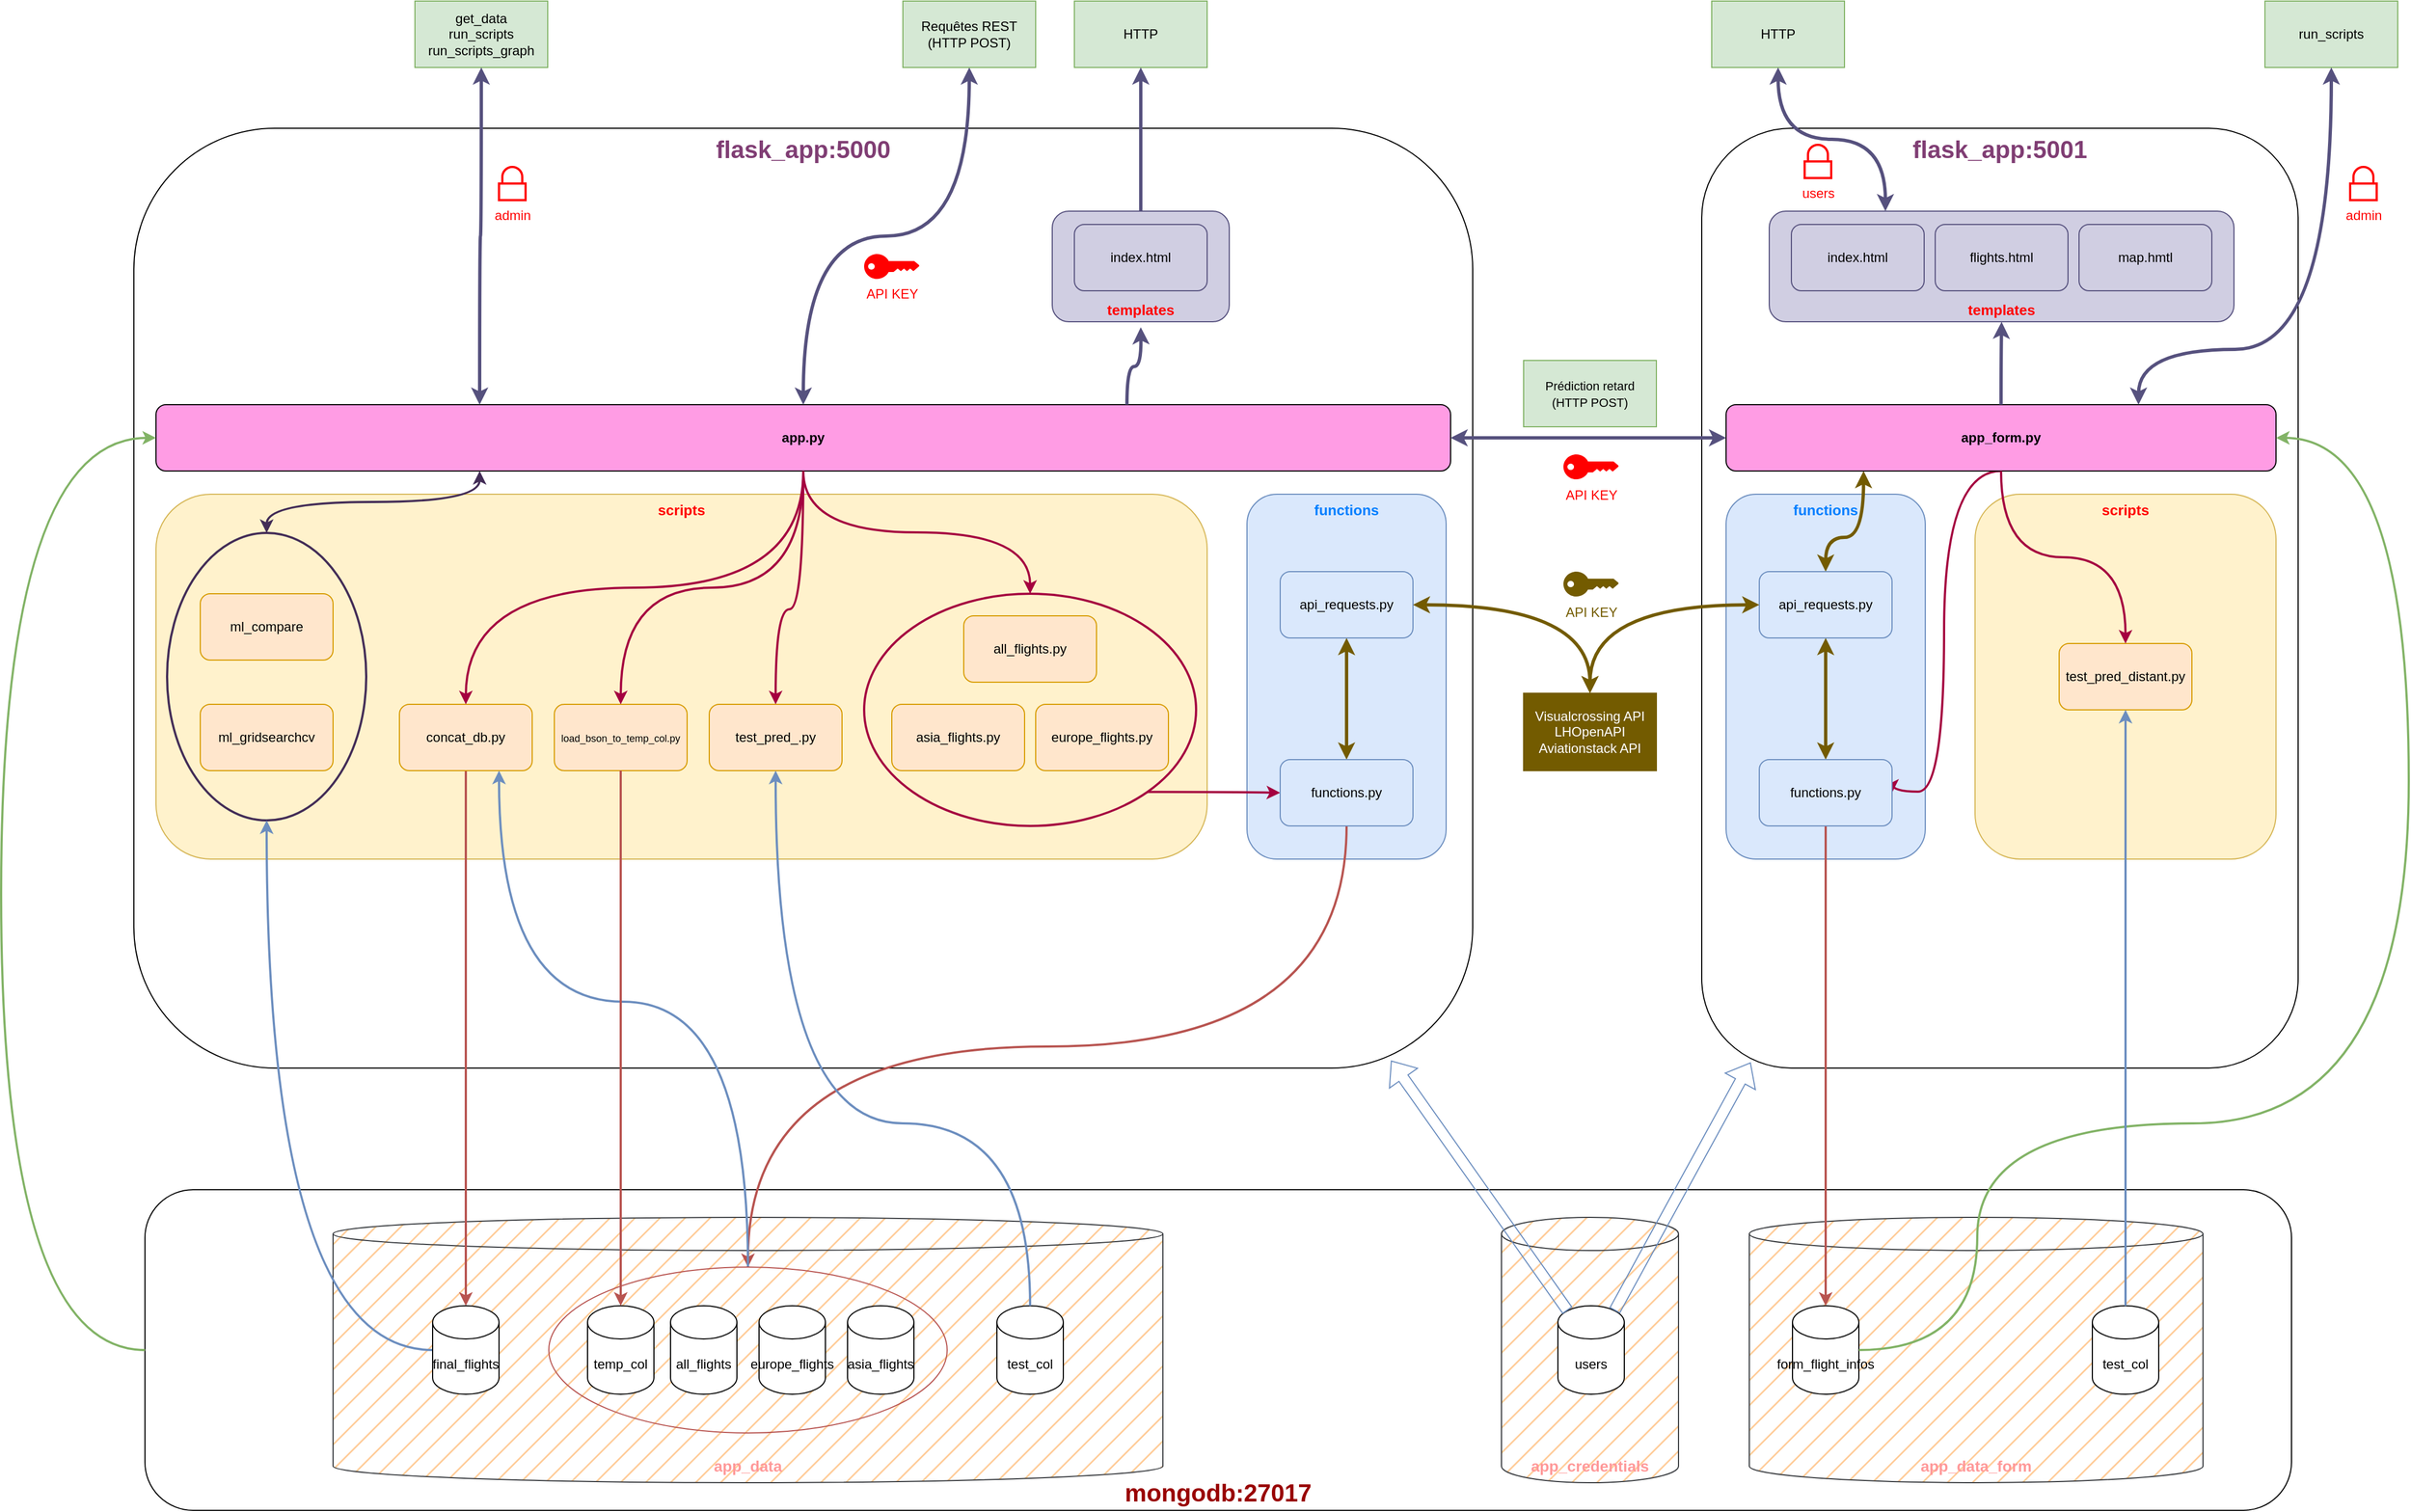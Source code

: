 <mxfile version="24.8.3">
  <diagram id="_Zeu2Und_BIN9iEwyCzT" name="Page-1">
    <mxGraphModel dx="2523" dy="1545" grid="1" gridSize="10" guides="1" tooltips="1" connect="1" arrows="1" fold="1" page="1" pageScale="1" pageWidth="1600" pageHeight="1200" math="0" shadow="0">
      <root>
        <mxCell id="0" />
        <mxCell id="1" parent="0" />
        <mxCell id="a6Zs2eqveyUoSRwlcodf-14" value="&lt;b style=&quot;&quot;&gt;&lt;font color=&quot;#803e74&quot; style=&quot;font-size: 22px;&quot;&gt;flask_app:5001&lt;/font&gt;&lt;/b&gt;" style="rounded=1;whiteSpace=wrap;html=1;verticalAlign=top;" vertex="1" parent="1">
          <mxGeometry x="1547" y="115" width="539" height="850" as="geometry" />
        </mxCell>
        <mxCell id="a6Zs2eqveyUoSRwlcodf-38" value="&lt;b&gt;&lt;font style=&quot;font-size: 13px;&quot; color=&quot;#ff0000&quot;&gt;scripts&lt;/font&gt;&lt;/b&gt;" style="rounded=1;whiteSpace=wrap;html=1;fillColor=#fff2cc;strokeColor=#d6b656;verticalAlign=top;" vertex="1" parent="1">
          <mxGeometry x="1794" y="446" width="272" height="330" as="geometry" />
        </mxCell>
        <mxCell id="iOH8eXoNTPQZBnvEToZv-1" value="&lt;b style=&quot;&quot;&gt;&lt;font color=&quot;#803e74&quot; style=&quot;font-size: 22px;&quot;&gt;flask_app:5000&lt;/font&gt;&lt;/b&gt;" style="rounded=1;whiteSpace=wrap;html=1;verticalAlign=top;" parent="1" vertex="1">
          <mxGeometry x="130" y="115" width="1210" height="850" as="geometry" />
        </mxCell>
        <mxCell id="a6Zs2eqveyUoSRwlcodf-20" value="&lt;b&gt;&lt;font style=&quot;font-size: 13px;&quot; color=&quot;#ff0000&quot;&gt;templates&lt;/font&gt;&lt;/b&gt;" style="rounded=1;whiteSpace=wrap;html=1;fillColor=#d0cee2;strokeColor=#56517e;verticalAlign=bottom;" vertex="1" parent="1">
          <mxGeometry x="960" y="190" width="160" height="100" as="geometry" />
        </mxCell>
        <mxCell id="a6Zs2eqveyUoSRwlcodf-4" value="&lt;b&gt;&lt;font style=&quot;font-size: 13px;&quot; color=&quot;#007fff&quot;&gt;functions&lt;/font&gt;&lt;/b&gt;" style="rounded=1;whiteSpace=wrap;html=1;fillColor=#dae8fc;strokeColor=#6c8ebf;verticalAlign=top;" vertex="1" parent="1">
          <mxGeometry x="1569" y="446" width="180" height="330" as="geometry" />
        </mxCell>
        <mxCell id="iOH8eXoNTPQZBnvEToZv-2" value="&lt;b&gt;&lt;font color=&quot;#990000&quot; style=&quot;font-size: 22px;&quot;&gt;mongodb:27017&lt;/font&gt;&lt;/b&gt;" style="rounded=1;whiteSpace=wrap;html=1;verticalAlign=bottom;" parent="1" vertex="1">
          <mxGeometry x="140" y="1075" width="1940" height="290" as="geometry" />
        </mxCell>
        <mxCell id="RmUFOiHxUIWrtxg6m0vL-1" value="&lt;b&gt;&lt;font color=&quot;#ff9999&quot; style=&quot;font-size: 14px;&quot;&gt;app_data_form&lt;/font&gt;&lt;/b&gt;" style="shape=cylinder3;whiteSpace=wrap;html=1;boundedLbl=1;backgroundOutline=1;size=15;verticalAlign=bottom;fillColor=#ffcc99;strokeColor=#36393d;fillStyle=hatch;" parent="1" vertex="1">
          <mxGeometry x="1590" y="1100" width="410" height="240" as="geometry" />
        </mxCell>
        <mxCell id="iOH8eXoNTPQZBnvEToZv-3" value="&lt;b&gt;&lt;font color=&quot;#ff9999&quot; style=&quot;font-size: 14px;&quot;&gt;app_data&lt;/font&gt;&lt;/b&gt;" style="shape=cylinder3;whiteSpace=wrap;html=1;boundedLbl=1;backgroundOutline=1;size=15;verticalAlign=bottom;fillColor=#ffcc99;strokeColor=#36393d;fillStyle=hatch;" parent="1" vertex="1">
          <mxGeometry x="310" y="1100" width="750" height="240" as="geometry" />
        </mxCell>
        <mxCell id="iOH8eXoNTPQZBnvEToZv-51" value="&lt;b&gt;&lt;font style=&quot;font-size: 13px;&quot; color=&quot;#ff0000&quot;&gt;scripts&lt;/font&gt;&lt;/b&gt;" style="rounded=1;whiteSpace=wrap;html=1;fillColor=#fff2cc;strokeColor=#d6b656;verticalAlign=top;" parent="1" vertex="1">
          <mxGeometry x="150" y="446" width="950" height="330" as="geometry" />
        </mxCell>
        <mxCell id="iOH8eXoNTPQZBnvEToZv-49" value="&lt;b&gt;&lt;font style=&quot;font-size: 13px;&quot; color=&quot;#007fff&quot;&gt;functions&lt;/font&gt;&lt;/b&gt;" style="rounded=1;whiteSpace=wrap;html=1;fillColor=#dae8fc;strokeColor=#6c8ebf;verticalAlign=top;" parent="1" vertex="1">
          <mxGeometry x="1136" y="446" width="180" height="330" as="geometry" />
        </mxCell>
        <mxCell id="iOH8eXoNTPQZBnvEToZv-33" style="edgeStyle=orthogonalEdgeStyle;curved=1;rounded=0;orthogonalLoop=1;jettySize=auto;html=1;exitX=0.5;exitY=0;exitDx=0;exitDy=0;entryX=0;entryY=0.25;entryDx=0;entryDy=0;strokeColor=none;" parent="1" source="iOH8eXoNTPQZBnvEToZv-4" target="iOH8eXoNTPQZBnvEToZv-6" edge="1">
          <mxGeometry relative="1" as="geometry" />
        </mxCell>
        <mxCell id="iOH8eXoNTPQZBnvEToZv-4" value="ml_gridsearchcv" style="rounded=1;whiteSpace=wrap;html=1;fillColor=#ffe6cc;strokeColor=#d79b00;" parent="1" vertex="1">
          <mxGeometry x="190" y="636" width="120" height="60" as="geometry" />
        </mxCell>
        <mxCell id="iOH8eXoNTPQZBnvEToZv-29" style="edgeStyle=orthogonalEdgeStyle;curved=1;rounded=0;orthogonalLoop=1;jettySize=auto;html=1;exitX=0.5;exitY=1;exitDx=0;exitDy=0;entryX=0.5;entryY=0;entryDx=0;entryDy=0;entryPerimeter=0;fillColor=#f8cecc;strokeColor=#b85450;strokeWidth=2;" parent="1" source="iOH8eXoNTPQZBnvEToZv-5" target="iOH8eXoNTPQZBnvEToZv-16" edge="1">
          <mxGeometry relative="1" as="geometry">
            <Array as="points">
              <mxPoint x="430" y="1180" />
            </Array>
          </mxGeometry>
        </mxCell>
        <mxCell id="iOH8eXoNTPQZBnvEToZv-5" value="concat_db.py" style="rounded=1;whiteSpace=wrap;html=1;fillColor=#ffe6cc;strokeColor=#d79b00;" parent="1" vertex="1">
          <mxGeometry x="370" y="636" width="120" height="60" as="geometry" />
        </mxCell>
        <mxCell id="iOH8eXoNTPQZBnvEToZv-41" value="" style="ellipse;whiteSpace=wrap;html=1;fillColor=none;strokeColor=#432D57;strokeWidth=2;fontColor=#ffffff;" parent="1" vertex="1">
          <mxGeometry x="160" y="481" width="180" height="260" as="geometry" />
        </mxCell>
        <mxCell id="iOH8eXoNTPQZBnvEToZv-20" style="edgeStyle=orthogonalEdgeStyle;curved=1;rounded=0;orthogonalLoop=1;jettySize=auto;html=1;exitX=0.5;exitY=1;exitDx=0;exitDy=0;entryX=0.5;entryY=0;entryDx=0;entryDy=0;fillColor=#d80073;strokeColor=#A50040;strokeWidth=2;" parent="1" source="iOH8eXoNTPQZBnvEToZv-6" target="iOH8eXoNTPQZBnvEToZv-18" edge="1">
          <mxGeometry relative="1" as="geometry" />
        </mxCell>
        <mxCell id="iOH8eXoNTPQZBnvEToZv-25" style="edgeStyle=orthogonalEdgeStyle;curved=1;rounded=0;orthogonalLoop=1;jettySize=auto;html=1;exitX=0.5;exitY=1;exitDx=0;exitDy=0;entryX=1;entryY=0.5;entryDx=0;entryDy=0;fillColor=#d80073;strokeColor=#A50040;strokeWidth=2;" parent="1" source="a6Zs2eqveyUoSRwlcodf-13" target="a6Zs2eqveyUoSRwlcodf-7" edge="1">
          <mxGeometry relative="1" as="geometry">
            <Array as="points">
              <mxPoint x="1766" y="425" />
              <mxPoint x="1766" y="715" />
            </Array>
          </mxGeometry>
        </mxCell>
        <mxCell id="iOH8eXoNTPQZBnvEToZv-32" style="edgeStyle=orthogonalEdgeStyle;curved=1;rounded=0;orthogonalLoop=1;jettySize=auto;html=1;exitX=0.5;exitY=1;exitDx=0;exitDy=0;fillColor=#d80073;strokeColor=#A50040;strokeWidth=2;" parent="1" source="iOH8eXoNTPQZBnvEToZv-6" target="iOH8eXoNTPQZBnvEToZv-5" edge="1">
          <mxGeometry relative="1" as="geometry" />
        </mxCell>
        <mxCell id="iOH8eXoNTPQZBnvEToZv-6" value="app.py" style="rounded=1;whiteSpace=wrap;html=1;fontStyle=1;fillColor=#FF9CE4;" parent="1" vertex="1">
          <mxGeometry x="150" y="365" width="1170" height="60" as="geometry" />
        </mxCell>
        <mxCell id="iOH8eXoNTPQZBnvEToZv-24" style="edgeStyle=orthogonalEdgeStyle;curved=1;rounded=0;orthogonalLoop=1;jettySize=auto;html=1;exitX=0.5;exitY=1;exitDx=0;exitDy=0;entryX=0.5;entryY=0;entryDx=0;entryDy=0;fillColor=#f8cecc;strokeColor=#b85450;strokeWidth=2;" parent="1" source="iOH8eXoNTPQZBnvEToZv-10" target="iOH8eXoNTPQZBnvEToZv-23" edge="1">
          <mxGeometry relative="1" as="geometry" />
        </mxCell>
        <mxCell id="iOH8eXoNTPQZBnvEToZv-21" style="edgeStyle=orthogonalEdgeStyle;curved=1;rounded=0;orthogonalLoop=1;jettySize=auto;html=1;exitX=1;exitY=1;exitDx=0;exitDy=0;fillColor=#d80073;strokeColor=#A50040;strokeWidth=2;" parent="1" source="iOH8eXoNTPQZBnvEToZv-18" target="iOH8eXoNTPQZBnvEToZv-10" edge="1">
          <mxGeometry relative="1" as="geometry" />
        </mxCell>
        <mxCell id="iOH8eXoNTPQZBnvEToZv-18" value="" style="ellipse;whiteSpace=wrap;html=1;fillColor=none;strokeColor=#A50040;strokeWidth=2;fontColor=#ffffff;" parent="1" vertex="1">
          <mxGeometry x="790" y="536" width="300" height="210" as="geometry" />
        </mxCell>
        <mxCell id="iOH8eXoNTPQZBnvEToZv-28" style="edgeStyle=orthogonalEdgeStyle;curved=1;rounded=0;orthogonalLoop=1;jettySize=auto;html=1;exitX=0;exitY=0.5;exitDx=0;exitDy=0;entryX=0;entryY=0.5;entryDx=0;entryDy=0;fillColor=#d5e8d4;strokeColor=#82b366;strokeWidth=2;" parent="1" source="iOH8eXoNTPQZBnvEToZv-2" target="iOH8eXoNTPQZBnvEToZv-6" edge="1">
          <mxGeometry relative="1" as="geometry">
            <Array as="points">
              <mxPoint x="10" y="1220" />
              <mxPoint x="10" y="395" />
            </Array>
          </mxGeometry>
        </mxCell>
        <mxCell id="iOH8eXoNTPQZBnvEToZv-15" value="form_flight_infos" style="shape=cylinder3;whiteSpace=wrap;html=1;boundedLbl=1;backgroundOutline=1;size=15;" parent="1" vertex="1">
          <mxGeometry x="1629" y="1180" width="60" height="80" as="geometry" />
        </mxCell>
        <mxCell id="iOH8eXoNTPQZBnvEToZv-31" style="edgeStyle=orthogonalEdgeStyle;curved=1;rounded=0;orthogonalLoop=1;jettySize=auto;html=1;exitX=0;exitY=0.5;exitDx=0;exitDy=0;exitPerimeter=0;entryX=0.5;entryY=1;entryDx=0;entryDy=0;fillColor=#dae8fc;strokeColor=#6c8ebf;strokeWidth=2;" parent="1" source="iOH8eXoNTPQZBnvEToZv-16" target="iOH8eXoNTPQZBnvEToZv-41" edge="1">
          <mxGeometry relative="1" as="geometry" />
        </mxCell>
        <mxCell id="iOH8eXoNTPQZBnvEToZv-16" value="final_flights" style="shape=cylinder3;whiteSpace=wrap;html=1;boundedLbl=1;backgroundOutline=1;size=15;" parent="1" vertex="1">
          <mxGeometry x="400" y="1180" width="60" height="80" as="geometry" />
        </mxCell>
        <mxCell id="iOH8eXoNTPQZBnvEToZv-17" value="HTTP" style="rounded=0;whiteSpace=wrap;html=1;fillColor=#d5e8d4;strokeColor=#82b366;" parent="1" vertex="1">
          <mxGeometry x="1556" width="120" height="60" as="geometry" />
        </mxCell>
        <mxCell id="iOH8eXoNTPQZBnvEToZv-30" style="edgeStyle=orthogonalEdgeStyle;curved=1;rounded=0;orthogonalLoop=1;jettySize=auto;html=1;exitX=0.5;exitY=0;exitDx=0;exitDy=0;entryX=0.75;entryY=1;entryDx=0;entryDy=0;fillColor=#dae8fc;strokeColor=#6c8ebf;strokeWidth=2;" parent="1" source="iOH8eXoNTPQZBnvEToZv-23" target="iOH8eXoNTPQZBnvEToZv-5" edge="1">
          <mxGeometry relative="1" as="geometry">
            <Array as="points">
              <mxPoint x="685" y="905" />
              <mxPoint x="460" y="905" />
            </Array>
          </mxGeometry>
        </mxCell>
        <mxCell id="iOH8eXoNTPQZBnvEToZv-23" value="" style="ellipse;whiteSpace=wrap;html=1;fillColor=none;strokeColor=#b85450;" parent="1" vertex="1">
          <mxGeometry x="505" y="1145" width="360" height="150" as="geometry" />
        </mxCell>
        <mxCell id="iOH8eXoNTPQZBnvEToZv-7" value="all_flights.py" style="rounded=1;whiteSpace=wrap;html=1;fillColor=#ffe6cc;strokeColor=#d79b00;" parent="1" vertex="1">
          <mxGeometry x="880" y="556" width="120" height="60" as="geometry" />
        </mxCell>
        <mxCell id="iOH8eXoNTPQZBnvEToZv-8" value="asia_flights.py" style="rounded=1;whiteSpace=wrap;html=1;fillColor=#ffe6cc;strokeColor=#d79b00;" parent="1" vertex="1">
          <mxGeometry x="815" y="636" width="120" height="60" as="geometry" />
        </mxCell>
        <mxCell id="iOH8eXoNTPQZBnvEToZv-9" value="europe_flights.py" style="rounded=1;whiteSpace=wrap;html=1;fillColor=#ffe6cc;strokeColor=#d79b00;" parent="1" vertex="1">
          <mxGeometry x="945" y="636" width="120" height="60" as="geometry" />
        </mxCell>
        <mxCell id="iOH8eXoNTPQZBnvEToZv-11" value="all_flights" style="shape=cylinder3;whiteSpace=wrap;html=1;boundedLbl=1;backgroundOutline=1;size=15;" parent="1" vertex="1">
          <mxGeometry x="615" y="1180" width="60" height="80" as="geometry" />
        </mxCell>
        <mxCell id="iOH8eXoNTPQZBnvEToZv-13" value="europe_flights" style="shape=cylinder3;whiteSpace=wrap;html=1;boundedLbl=1;backgroundOutline=1;size=15;" parent="1" vertex="1">
          <mxGeometry x="695" y="1180" width="60" height="80" as="geometry" />
        </mxCell>
        <mxCell id="iOH8eXoNTPQZBnvEToZv-14" value="asia_flights" style="shape=cylinder3;whiteSpace=wrap;html=1;boundedLbl=1;backgroundOutline=1;size=15;" parent="1" vertex="1">
          <mxGeometry x="775" y="1180" width="60" height="80" as="geometry" />
        </mxCell>
        <mxCell id="iOH8eXoNTPQZBnvEToZv-27" style="edgeStyle=orthogonalEdgeStyle;curved=1;rounded=0;orthogonalLoop=1;jettySize=auto;html=1;exitX=0.5;exitY=1;exitDx=0;exitDy=0;entryX=0.5;entryY=0;entryDx=0;entryDy=0;entryPerimeter=0;fillColor=#f8cecc;strokeColor=#b85450;strokeWidth=2;" parent="1" source="a6Zs2eqveyUoSRwlcodf-7" target="iOH8eXoNTPQZBnvEToZv-15" edge="1">
          <mxGeometry relative="1" as="geometry" />
        </mxCell>
        <mxCell id="iOH8eXoNTPQZBnvEToZv-35" value="" style="endArrow=classic;startArrow=classic;html=1;rounded=0;curved=1;edgeStyle=orthogonalEdgeStyle;exitX=0.5;exitY=0;exitDx=0;exitDy=0;entryX=0.25;entryY=1;entryDx=0;entryDy=0;fillColor=#76608a;strokeColor=#432D57;strokeWidth=2;" parent="1" source="iOH8eXoNTPQZBnvEToZv-41" target="iOH8eXoNTPQZBnvEToZv-6" edge="1">
          <mxGeometry width="50" height="50" relative="1" as="geometry">
            <mxPoint x="680" y="435" as="sourcePoint" />
            <mxPoint x="730" y="385" as="targetPoint" />
          </mxGeometry>
        </mxCell>
        <mxCell id="iOH8eXoNTPQZBnvEToZv-37" value="" style="endArrow=classic;startArrow=classic;html=1;rounded=0;curved=1;entryX=0.5;entryY=1;entryDx=0;entryDy=0;exitX=0.25;exitY=0;exitDx=0;exitDy=0;fillColor=#d0cee2;strokeColor=#56517e;strokeWidth=3;edgeStyle=orthogonalEdgeStyle;" parent="1" source="iOH8eXoNTPQZBnvEToZv-52" target="iOH8eXoNTPQZBnvEToZv-17" edge="1">
          <mxGeometry width="50" height="50" relative="1" as="geometry">
            <mxPoint x="1818" y="330" as="sourcePoint" />
            <mxPoint x="1868" y="280" as="targetPoint" />
          </mxGeometry>
        </mxCell>
        <mxCell id="iOH8eXoNTPQZBnvEToZv-39" value="ml_compare" style="rounded=1;whiteSpace=wrap;html=1;fillColor=#ffe6cc;strokeColor=#d79b00;" parent="1" vertex="1">
          <mxGeometry x="190" y="536" width="120" height="60" as="geometry" />
        </mxCell>
        <mxCell id="iOH8eXoNTPQZBnvEToZv-42" value="temp_col" style="shape=cylinder3;whiteSpace=wrap;html=1;boundedLbl=1;backgroundOutline=1;size=15;" parent="1" vertex="1">
          <mxGeometry x="540" y="1180" width="60" height="80" as="geometry" />
        </mxCell>
        <mxCell id="iOH8eXoNTPQZBnvEToZv-45" value="" style="endArrow=classic;startArrow=classic;html=1;rounded=0;curved=1;exitX=0.5;exitY=0;exitDx=0;exitDy=0;entryX=0.5;entryY=1;entryDx=0;entryDy=0;strokeColor=#735B00;strokeWidth=3;" parent="1" source="iOH8eXoNTPQZBnvEToZv-10" target="iOH8eXoNTPQZBnvEToZv-43" edge="1">
          <mxGeometry width="50" height="50" relative="1" as="geometry">
            <mxPoint x="1080" y="546" as="sourcePoint" />
            <mxPoint x="1130" y="496" as="targetPoint" />
          </mxGeometry>
        </mxCell>
        <mxCell id="iOH8eXoNTPQZBnvEToZv-47" value="Visualcrossing API&lt;br&gt;LHOpenAPI&lt;br&gt;Aviationstack API" style="rounded=0;whiteSpace=wrap;html=1;fillColor=#735B00;fontColor=#ffffff;strokeColor=#735B00;" parent="1" vertex="1">
          <mxGeometry x="1386" y="626" width="120" height="70" as="geometry" />
        </mxCell>
        <mxCell id="iOH8eXoNTPQZBnvEToZv-48" value="" style="endArrow=classic;startArrow=classic;html=1;rounded=0;curved=1;exitX=1;exitY=0.5;exitDx=0;exitDy=0;entryX=0.5;entryY=0;entryDx=0;entryDy=0;strokeColor=#735B00;strokeWidth=3;edgeStyle=orthogonalEdgeStyle;" parent="1" source="iOH8eXoNTPQZBnvEToZv-43" target="iOH8eXoNTPQZBnvEToZv-47" edge="1">
          <mxGeometry width="50" height="50" relative="1" as="geometry">
            <mxPoint x="1187" y="701" as="sourcePoint" />
            <mxPoint x="1327" y="701" as="targetPoint" />
          </mxGeometry>
        </mxCell>
        <mxCell id="iOH8eXoNTPQZBnvEToZv-10" value="functions.py" style="rounded=1;whiteSpace=wrap;html=1;fillColor=#dae8fc;strokeColor=#6c8ebf;" parent="1" vertex="1">
          <mxGeometry x="1166" y="686" width="120" height="60" as="geometry" />
        </mxCell>
        <mxCell id="iOH8eXoNTPQZBnvEToZv-43" value="api_requests.py" style="rounded=1;whiteSpace=wrap;html=1;fillColor=#dae8fc;strokeColor=#6c8ebf;" parent="1" vertex="1">
          <mxGeometry x="1166" y="516" width="120" height="60" as="geometry" />
        </mxCell>
        <mxCell id="iOH8eXoNTPQZBnvEToZv-52" value="&lt;b&gt;&lt;font style=&quot;font-size: 13px;&quot; color=&quot;#ff0000&quot;&gt;templates&lt;/font&gt;&lt;/b&gt;" style="rounded=1;whiteSpace=wrap;html=1;fillColor=#d0cee2;strokeColor=#56517e;verticalAlign=bottom;" parent="1" vertex="1">
          <mxGeometry x="1608" y="190" width="420" height="100" as="geometry" />
        </mxCell>
        <mxCell id="iOH8eXoNTPQZBnvEToZv-53" value="index.html" style="rounded=1;whiteSpace=wrap;html=1;fillColor=#d0cee2;strokeColor=#56517e;" parent="1" vertex="1">
          <mxGeometry x="1628" y="202" width="120" height="60" as="geometry" />
        </mxCell>
        <mxCell id="iOH8eXoNTPQZBnvEToZv-54" value="flights.html" style="rounded=1;whiteSpace=wrap;html=1;fillColor=#d0cee2;strokeColor=#56517e;" parent="1" vertex="1">
          <mxGeometry x="1758" y="202" width="120" height="60" as="geometry" />
        </mxCell>
        <mxCell id="iOH8eXoNTPQZBnvEToZv-55" value="map.hmtl" style="rounded=1;whiteSpace=wrap;html=1;fillColor=#d0cee2;strokeColor=#56517e;" parent="1" vertex="1">
          <mxGeometry x="1888" y="202" width="120" height="60" as="geometry" />
        </mxCell>
        <mxCell id="iOH8eXoNTPQZBnvEToZv-56" value="" style="endArrow=classic;startArrow=classic;html=1;rounded=0;curved=1;entryX=0.5;entryY=1;entryDx=0;entryDy=0;exitX=0.5;exitY=0;exitDx=0;exitDy=0;fillColor=#d0cee2;strokeColor=#56517e;strokeWidth=3;edgeStyle=orthogonalEdgeStyle;startFill=1;" parent="1" source="iOH8eXoNTPQZBnvEToZv-6" target="a6Zs2eqveyUoSRwlcodf-10" edge="1">
          <mxGeometry width="50" height="50" relative="1" as="geometry">
            <mxPoint x="720" y="315" as="sourcePoint" />
            <mxPoint x="730" y="75" as="targetPoint" />
          </mxGeometry>
        </mxCell>
        <mxCell id="a6Zs2eqveyUoSRwlcodf-1" value="&lt;font style=&quot;font-size: 9px;&quot;&gt;load_bson_to_temp_col.py&lt;/font&gt;" style="rounded=1;whiteSpace=wrap;html=1;fillColor=#ffe6cc;strokeColor=#d79b00;" vertex="1" parent="1">
          <mxGeometry x="510" y="636" width="120" height="60" as="geometry" />
        </mxCell>
        <mxCell id="a6Zs2eqveyUoSRwlcodf-2" style="edgeStyle=orthogonalEdgeStyle;curved=1;rounded=0;orthogonalLoop=1;jettySize=auto;html=1;exitX=0.5;exitY=1;exitDx=0;exitDy=0;fillColor=#d80073;strokeColor=#A50040;strokeWidth=2;entryX=0.5;entryY=0;entryDx=0;entryDy=0;" edge="1" parent="1" source="iOH8eXoNTPQZBnvEToZv-6" target="a6Zs2eqveyUoSRwlcodf-1">
          <mxGeometry relative="1" as="geometry">
            <mxPoint x="625" y="435" as="sourcePoint" />
            <mxPoint x="440" y="645" as="targetPoint" />
          </mxGeometry>
        </mxCell>
        <mxCell id="a6Zs2eqveyUoSRwlcodf-3" style="edgeStyle=orthogonalEdgeStyle;curved=1;rounded=0;orthogonalLoop=1;jettySize=auto;html=1;exitX=0.5;exitY=1;exitDx=0;exitDy=0;entryX=0.5;entryY=0;entryDx=0;entryDy=0;entryPerimeter=0;fillColor=#f8cecc;strokeColor=#b85450;strokeWidth=2;" edge="1" parent="1" source="a6Zs2eqveyUoSRwlcodf-1" target="iOH8eXoNTPQZBnvEToZv-42">
          <mxGeometry relative="1" as="geometry">
            <Array as="points">
              <mxPoint x="570" y="1180" />
            </Array>
            <mxPoint x="440" y="705" as="sourcePoint" />
            <mxPoint x="400" y="1190" as="targetPoint" />
          </mxGeometry>
        </mxCell>
        <mxCell id="a6Zs2eqveyUoSRwlcodf-5" value="" style="endArrow=classic;startArrow=classic;html=1;rounded=0;curved=1;exitX=0.5;exitY=0;exitDx=0;exitDy=0;entryX=0.5;entryY=1;entryDx=0;entryDy=0;strokeColor=#735B00;strokeWidth=3;" edge="1" parent="1" source="a6Zs2eqveyUoSRwlcodf-7" target="a6Zs2eqveyUoSRwlcodf-8">
          <mxGeometry width="50" height="50" relative="1" as="geometry">
            <mxPoint x="1619" y="546" as="sourcePoint" />
            <mxPoint x="1669" y="496" as="targetPoint" />
          </mxGeometry>
        </mxCell>
        <mxCell id="a6Zs2eqveyUoSRwlcodf-6" value="" style="endArrow=classic;startArrow=classic;html=1;rounded=0;curved=1;exitX=0.25;exitY=1;exitDx=0;exitDy=0;entryX=0.5;entryY=0;entryDx=0;entryDy=0;strokeColor=#735B00;edgeStyle=orthogonalEdgeStyle;strokeWidth=3;" edge="1" parent="1" target="a6Zs2eqveyUoSRwlcodf-8" source="a6Zs2eqveyUoSRwlcodf-13">
          <mxGeometry width="50" height="50" relative="1" as="geometry">
            <mxPoint x="1659.51" y="428.48" as="sourcePoint" />
            <mxPoint x="1556" y="835" as="targetPoint" />
            <Array as="points">
              <mxPoint x="1693" y="485" />
              <mxPoint x="1659" y="485" />
            </Array>
          </mxGeometry>
        </mxCell>
        <mxCell id="a6Zs2eqveyUoSRwlcodf-7" value="functions.py" style="rounded=1;whiteSpace=wrap;html=1;fillColor=#dae8fc;strokeColor=#6c8ebf;" vertex="1" parent="1">
          <mxGeometry x="1599" y="686" width="120" height="60" as="geometry" />
        </mxCell>
        <mxCell id="a6Zs2eqveyUoSRwlcodf-8" value="api_requests.py" style="rounded=1;whiteSpace=wrap;html=1;fillColor=#dae8fc;strokeColor=#6c8ebf;" vertex="1" parent="1">
          <mxGeometry x="1599" y="516" width="120" height="60" as="geometry" />
        </mxCell>
        <mxCell id="a6Zs2eqveyUoSRwlcodf-9" value="" style="endArrow=classic;startArrow=classic;html=1;rounded=0;curved=1;exitX=0;exitY=0.5;exitDx=0;exitDy=0;entryX=0.5;entryY=0;entryDx=0;entryDy=0;strokeColor=#735B00;strokeWidth=3;edgeStyle=orthogonalEdgeStyle;" edge="1" parent="1" source="a6Zs2eqveyUoSRwlcodf-8" target="iOH8eXoNTPQZBnvEToZv-47">
          <mxGeometry width="50" height="50" relative="1" as="geometry">
            <mxPoint x="1296" y="556" as="sourcePoint" />
            <mxPoint x="1396" y="81" as="targetPoint" />
          </mxGeometry>
        </mxCell>
        <mxCell id="a6Zs2eqveyUoSRwlcodf-10" value="Requêtes REST (HTTP POST)" style="rounded=0;whiteSpace=wrap;html=1;fillColor=#d5e8d4;strokeColor=#82b366;" vertex="1" parent="1">
          <mxGeometry x="825" width="120" height="60" as="geometry" />
        </mxCell>
        <mxCell id="a6Zs2eqveyUoSRwlcodf-11" value="get_data&lt;br&gt;run_scripts&lt;br&gt;run_scripts_graph" style="rounded=0;whiteSpace=wrap;html=1;fillColor=#d5e8d4;strokeColor=#82b366;" vertex="1" parent="1">
          <mxGeometry x="384" width="120" height="60" as="geometry" />
        </mxCell>
        <mxCell id="a6Zs2eqveyUoSRwlcodf-12" value="" style="endArrow=classic;startArrow=classic;html=1;rounded=0;curved=1;entryX=0.5;entryY=1;entryDx=0;entryDy=0;exitX=0.25;exitY=0;exitDx=0;exitDy=0;fillColor=#d0cee2;strokeColor=#56517e;strokeWidth=3;edgeStyle=orthogonalEdgeStyle;startFill=1;" edge="1" parent="1" source="iOH8eXoNTPQZBnvEToZv-6" target="a6Zs2eqveyUoSRwlcodf-11">
          <mxGeometry width="50" height="50" relative="1" as="geometry">
            <mxPoint x="690" y="375" as="sourcePoint" />
            <mxPoint x="820" y="70" as="targetPoint" />
          </mxGeometry>
        </mxCell>
        <mxCell id="a6Zs2eqveyUoSRwlcodf-13" value="app_form.py" style="rounded=1;whiteSpace=wrap;html=1;fontStyle=1;fillColor=#FF9CE4;" vertex="1" parent="1">
          <mxGeometry x="1569" y="365" width="497" height="60" as="geometry" />
        </mxCell>
        <mxCell id="a6Zs2eqveyUoSRwlcodf-15" value="run_scripts" style="rounded=0;whiteSpace=wrap;html=1;fillColor=#d5e8d4;strokeColor=#82b366;" vertex="1" parent="1">
          <mxGeometry x="2056" width="120" height="60" as="geometry" />
        </mxCell>
        <mxCell id="a6Zs2eqveyUoSRwlcodf-18" value="HTTP" style="rounded=0;whiteSpace=wrap;html=1;fillColor=#d5e8d4;strokeColor=#82b366;" vertex="1" parent="1">
          <mxGeometry x="980" width="120" height="60" as="geometry" />
        </mxCell>
        <mxCell id="a6Zs2eqveyUoSRwlcodf-19" value="" style="endArrow=classic;startArrow=none;html=1;rounded=0;curved=1;entryX=0.5;entryY=1;entryDx=0;entryDy=0;exitX=0.5;exitY=0;exitDx=0;exitDy=0;fillColor=#d0cee2;strokeColor=#56517e;strokeWidth=3;endFill=1;startFill=0;" edge="1" parent="1" source="a6Zs2eqveyUoSRwlcodf-20" target="a6Zs2eqveyUoSRwlcodf-18">
          <mxGeometry width="50" height="50" relative="1" as="geometry">
            <mxPoint x="1040" y="330" as="sourcePoint" />
            <mxPoint x="1090" y="280" as="targetPoint" />
          </mxGeometry>
        </mxCell>
        <mxCell id="a6Zs2eqveyUoSRwlcodf-21" value="index.html" style="rounded=1;whiteSpace=wrap;html=1;fillColor=#d0cee2;strokeColor=#56517e;" vertex="1" parent="1">
          <mxGeometry x="980" y="202" width="120" height="60" as="geometry" />
        </mxCell>
        <mxCell id="a6Zs2eqveyUoSRwlcodf-26" value="" style="endArrow=classic;startArrow=none;html=1;rounded=0;curved=1;exitX=0.75;exitY=0;exitDx=0;exitDy=0;fillColor=#d0cee2;strokeColor=#56517e;strokeWidth=3;endFill=1;startFill=0;edgeStyle=orthogonalEdgeStyle;" edge="1" parent="1" source="iOH8eXoNTPQZBnvEToZv-6">
          <mxGeometry width="50" height="50" relative="1" as="geometry">
            <mxPoint x="1050" y="200" as="sourcePoint" />
            <mxPoint x="1040" y="295" as="targetPoint" />
          </mxGeometry>
        </mxCell>
        <mxCell id="a6Zs2eqveyUoSRwlcodf-32" value="" style="endArrow=classic;startArrow=classic;html=1;rounded=0;curved=1;entryX=0;entryY=0.5;entryDx=0;entryDy=0;exitX=1;exitY=0.5;exitDx=0;exitDy=0;fillColor=#d0cee2;strokeColor=#56517e;strokeWidth=3;edgeStyle=orthogonalEdgeStyle;startFill=1;" edge="1" parent="1" source="iOH8eXoNTPQZBnvEToZv-6" target="a6Zs2eqveyUoSRwlcodf-13">
          <mxGeometry width="50" height="50" relative="1" as="geometry">
            <mxPoint x="690" y="375" as="sourcePoint" />
            <mxPoint x="820" y="70" as="targetPoint" />
          </mxGeometry>
        </mxCell>
        <mxCell id="a6Zs2eqveyUoSRwlcodf-34" value="&lt;span style=&quot;text-wrap-mode: nowrap; font-size: 11px;&quot;&gt;Prédiction retard&lt;/span&gt;&lt;br style=&quot;text-wrap-mode: nowrap; font-size: 11px;&quot;&gt;&lt;span style=&quot;text-wrap-mode: nowrap; font-size: 11px;&quot;&gt;(HTTP POST)&lt;/span&gt;" style="rounded=0;whiteSpace=wrap;html=1;fillColor=#d5e8d4;strokeColor=#82b366;" vertex="1" parent="1">
          <mxGeometry x="1386" y="325" width="120" height="60" as="geometry" />
        </mxCell>
        <mxCell id="a6Zs2eqveyUoSRwlcodf-35" value="&lt;b&gt;&lt;font color=&quot;#ff9999&quot; style=&quot;font-size: 14px;&quot;&gt;app_credentials&lt;/font&gt;&lt;/b&gt;" style="shape=cylinder3;whiteSpace=wrap;html=1;boundedLbl=1;backgroundOutline=1;size=15;verticalAlign=bottom;fillColor=#ffcc99;strokeColor=#36393d;fillStyle=hatch;" vertex="1" parent="1">
          <mxGeometry x="1366" y="1100" width="160" height="240" as="geometry" />
        </mxCell>
        <mxCell id="a6Zs2eqveyUoSRwlcodf-36" value="users" style="shape=cylinder3;whiteSpace=wrap;html=1;boundedLbl=1;backgroundOutline=1;size=15;" vertex="1" parent="1">
          <mxGeometry x="1417" y="1180" width="60" height="80" as="geometry" />
        </mxCell>
        <mxCell id="a6Zs2eqveyUoSRwlcodf-37" value="" style="endArrow=classic;startArrow=none;html=1;rounded=0;curved=1;exitX=0.5;exitY=0;exitDx=0;exitDy=0;fillColor=#d0cee2;strokeColor=#56517e;strokeWidth=3;endFill=1;startFill=0;edgeStyle=orthogonalEdgeStyle;entryX=0.5;entryY=1;entryDx=0;entryDy=0;" edge="1" parent="1" source="a6Zs2eqveyUoSRwlcodf-13" target="iOH8eXoNTPQZBnvEToZv-52">
          <mxGeometry width="50" height="50" relative="1" as="geometry">
            <mxPoint x="1061" y="375" as="sourcePoint" />
            <mxPoint x="1156" y="305" as="targetPoint" />
          </mxGeometry>
        </mxCell>
        <mxCell id="a6Zs2eqveyUoSRwlcodf-39" value="test_pred_distant.py" style="rounded=1;whiteSpace=wrap;html=1;fillColor=#ffe6cc;strokeColor=#d79b00;" vertex="1" parent="1">
          <mxGeometry x="1870" y="581" width="120" height="60" as="geometry" />
        </mxCell>
        <mxCell id="a6Zs2eqveyUoSRwlcodf-40" value="" style="endArrow=classic;startArrow=classic;html=1;rounded=0;curved=1;exitX=0.75;exitY=0;exitDx=0;exitDy=0;fillColor=#d0cee2;strokeColor=#56517e;strokeWidth=3;endFill=1;startFill=1;edgeStyle=orthogonalEdgeStyle;entryX=0.5;entryY=1;entryDx=0;entryDy=0;" edge="1" parent="1" source="a6Zs2eqveyUoSRwlcodf-13" target="a6Zs2eqveyUoSRwlcodf-15">
          <mxGeometry width="50" height="50" relative="1" as="geometry">
            <mxPoint x="2109" y="375" as="sourcePoint" />
            <mxPoint x="2246" y="105" as="targetPoint" />
            <Array as="points">
              <mxPoint x="1942" y="315" />
              <mxPoint x="2116" y="315" />
            </Array>
          </mxGeometry>
        </mxCell>
        <mxCell id="a6Zs2eqveyUoSRwlcodf-41" style="edgeStyle=orthogonalEdgeStyle;curved=1;rounded=0;orthogonalLoop=1;jettySize=auto;html=1;exitX=0.5;exitY=1;exitDx=0;exitDy=0;entryX=0.5;entryY=0;entryDx=0;entryDy=0;fillColor=#d80073;strokeColor=#A50040;strokeWidth=2;" edge="1" parent="1" source="a6Zs2eqveyUoSRwlcodf-13" target="a6Zs2eqveyUoSRwlcodf-39">
          <mxGeometry relative="1" as="geometry">
            <mxPoint x="1976" y="495" as="sourcePoint" />
            <mxPoint x="2096" y="605" as="targetPoint" />
          </mxGeometry>
        </mxCell>
        <mxCell id="a6Zs2eqveyUoSRwlcodf-42" value="test_col" style="shape=cylinder3;whiteSpace=wrap;html=1;boundedLbl=1;backgroundOutline=1;size=15;" vertex="1" parent="1">
          <mxGeometry x="1900" y="1180" width="60" height="80" as="geometry" />
        </mxCell>
        <mxCell id="a6Zs2eqveyUoSRwlcodf-44" style="edgeStyle=orthogonalEdgeStyle;curved=1;rounded=0;orthogonalLoop=1;jettySize=auto;html=1;exitX=1;exitY=0.5;exitDx=0;exitDy=0;entryX=1;entryY=0.5;entryDx=0;entryDy=0;fillColor=#d5e8d4;strokeColor=#82b366;strokeWidth=2;exitPerimeter=0;" edge="1" parent="1" source="iOH8eXoNTPQZBnvEToZv-15" target="a6Zs2eqveyUoSRwlcodf-13">
          <mxGeometry relative="1" as="geometry">
            <Array as="points">
              <mxPoint x="1796" y="1220" />
              <mxPoint x="1796" y="1015" />
              <mxPoint x="2186" y="1015" />
              <mxPoint x="2186" y="395" />
            </Array>
            <mxPoint x="2436" y="1220" as="sourcePoint" />
            <mxPoint x="2456" y="395" as="targetPoint" />
          </mxGeometry>
        </mxCell>
        <mxCell id="a6Zs2eqveyUoSRwlcodf-46" style="edgeStyle=orthogonalEdgeStyle;curved=1;rounded=0;orthogonalLoop=1;jettySize=auto;html=1;exitX=0.5;exitY=0;exitDx=0;exitDy=0;entryX=0.5;entryY=1;entryDx=0;entryDy=0;fillColor=#dae8fc;strokeColor=#6c8ebf;strokeWidth=2;exitPerimeter=0;" edge="1" parent="1" source="a6Zs2eqveyUoSRwlcodf-42" target="a6Zs2eqveyUoSRwlcodf-39">
          <mxGeometry relative="1" as="geometry">
            <Array as="points">
              <mxPoint x="1930" y="1085" />
              <mxPoint x="1930" y="1085" />
            </Array>
            <mxPoint x="2316" y="1235" as="sourcePoint" />
            <mxPoint x="2136" y="785" as="targetPoint" />
          </mxGeometry>
        </mxCell>
        <mxCell id="a6Zs2eqveyUoSRwlcodf-47" value="&lt;font style=&quot;font-size: 12px;&quot;&gt;test_pred_.py&lt;/font&gt;" style="rounded=1;whiteSpace=wrap;html=1;fillColor=#ffe6cc;strokeColor=#d79b00;" vertex="1" parent="1">
          <mxGeometry x="650" y="636" width="120" height="60" as="geometry" />
        </mxCell>
        <mxCell id="a6Zs2eqveyUoSRwlcodf-48" style="edgeStyle=orthogonalEdgeStyle;curved=1;rounded=0;orthogonalLoop=1;jettySize=auto;html=1;exitX=0.5;exitY=1;exitDx=0;exitDy=0;entryX=0.5;entryY=0;entryDx=0;entryDy=0;fillColor=#d80073;strokeColor=#A50040;strokeWidth=2;" edge="1" parent="1" source="iOH8eXoNTPQZBnvEToZv-6" target="a6Zs2eqveyUoSRwlcodf-47">
          <mxGeometry relative="1" as="geometry">
            <mxPoint x="745" y="435" as="sourcePoint" />
            <mxPoint x="950" y="545" as="targetPoint" />
            <Array as="points">
              <mxPoint x="735" y="550" />
              <mxPoint x="710" y="550" />
            </Array>
          </mxGeometry>
        </mxCell>
        <mxCell id="a6Zs2eqveyUoSRwlcodf-50" value="test_col" style="shape=cylinder3;whiteSpace=wrap;html=1;boundedLbl=1;backgroundOutline=1;size=15;" vertex="1" parent="1">
          <mxGeometry x="910" y="1180" width="60" height="80" as="geometry" />
        </mxCell>
        <mxCell id="a6Zs2eqveyUoSRwlcodf-51" style="edgeStyle=orthogonalEdgeStyle;curved=1;rounded=0;orthogonalLoop=1;jettySize=auto;html=1;exitX=0.5;exitY=0;exitDx=0;exitDy=0;entryX=0.5;entryY=1;entryDx=0;entryDy=0;fillColor=#dae8fc;strokeColor=#6c8ebf;strokeWidth=2;exitPerimeter=0;" edge="1" parent="1" source="a6Zs2eqveyUoSRwlcodf-50" target="a6Zs2eqveyUoSRwlcodf-47">
          <mxGeometry relative="1" as="geometry">
            <Array as="points">
              <mxPoint x="940" y="1015" />
              <mxPoint x="710" y="1015" />
            </Array>
            <mxPoint x="650" y="1155" as="sourcePoint" />
            <mxPoint x="470" y="705" as="targetPoint" />
          </mxGeometry>
        </mxCell>
        <mxCell id="a6Zs2eqveyUoSRwlcodf-58" value="" style="shape=flexArrow;endArrow=classic;html=1;rounded=0;exitX=0.855;exitY=0;exitDx=0;exitDy=4.35;exitPerimeter=0;entryX=0.082;entryY=0.994;entryDx=0;entryDy=0;entryPerimeter=0;strokeColor=#6C8EBF;" edge="1" parent="1" source="a6Zs2eqveyUoSRwlcodf-36" target="a6Zs2eqveyUoSRwlcodf-14">
          <mxGeometry width="50" height="50" relative="1" as="geometry">
            <mxPoint x="1520" y="1040" as="sourcePoint" />
            <mxPoint x="1570" y="990" as="targetPoint" />
          </mxGeometry>
        </mxCell>
        <mxCell id="a6Zs2eqveyUoSRwlcodf-59" value="" style="shape=flexArrow;endArrow=classic;html=1;rounded=0;exitX=0.145;exitY=0;exitDx=0;exitDy=4.35;exitPerimeter=0;entryX=0.939;entryY=0.992;entryDx=0;entryDy=0;entryPerimeter=0;strokeColor=#6C8EBF;" edge="1" parent="1" source="a6Zs2eqveyUoSRwlcodf-36" target="iOH8eXoNTPQZBnvEToZv-1">
          <mxGeometry width="50" height="50" relative="1" as="geometry">
            <mxPoint x="1478" y="1194" as="sourcePoint" />
            <mxPoint x="1596" y="969" as="targetPoint" />
          </mxGeometry>
        </mxCell>
        <mxCell id="a6Zs2eqveyUoSRwlcodf-60" value="&lt;font color=&quot;#ff0000&quot;&gt;admin&lt;/font&gt;" style="html=1;verticalLabelPosition=bottom;align=center;labelBackgroundColor=#ffffff;verticalAlign=top;strokeWidth=2;strokeColor=#FF0000;shadow=0;dashed=0;shape=mxgraph.ios7.icons.locked;fillColor=default;" vertex="1" parent="1">
          <mxGeometry x="460" y="150" width="24" height="30" as="geometry" />
        </mxCell>
        <mxCell id="a6Zs2eqveyUoSRwlcodf-61" value="&lt;font color=&quot;#ff0000&quot;&gt;admin&lt;/font&gt;" style="html=1;verticalLabelPosition=bottom;align=center;labelBackgroundColor=#ffffff;verticalAlign=top;strokeWidth=2;strokeColor=#FF0000;shadow=0;dashed=0;shape=mxgraph.ios7.icons.locked;fillColor=default;" vertex="1" parent="1">
          <mxGeometry x="2133" y="150" width="24" height="30" as="geometry" />
        </mxCell>
        <mxCell id="a6Zs2eqveyUoSRwlcodf-64" value="&lt;font color=&quot;#ff0000&quot;&gt;users&lt;/font&gt;" style="html=1;verticalLabelPosition=bottom;align=center;labelBackgroundColor=#ffffff;verticalAlign=top;strokeWidth=2;strokeColor=#FF0000;shadow=0;dashed=0;shape=mxgraph.ios7.icons.locked;fillColor=default;" vertex="1" parent="1">
          <mxGeometry x="1640" y="130" width="24" height="30" as="geometry" />
        </mxCell>
        <mxCell id="a6Zs2eqveyUoSRwlcodf-68" value="&lt;font color=&quot;#ff0000&quot;&gt;API KEY&lt;/font&gt;" style="points=[[0,0.5,0],[0.24,0,0],[0.5,0.28,0],[0.995,0.475,0],[0.5,0.72,0],[0.24,1,0]];verticalLabelPosition=bottom;sketch=0;html=1;verticalAlign=top;aspect=fixed;align=center;pointerEvents=1;shape=mxgraph.cisco19.key;fillColor=#FF0000;strokeColor=none;" vertex="1" parent="1">
          <mxGeometry x="790" y="228.75" width="50" height="22.5" as="geometry" />
        </mxCell>
        <mxCell id="a6Zs2eqveyUoSRwlcodf-72" value="&lt;font color=&quot;#ff0000&quot;&gt;API KEY&lt;/font&gt;" style="points=[[0,0.5,0],[0.24,0,0],[0.5,0.28,0],[0.995,0.475,0],[0.5,0.72,0],[0.24,1,0]];verticalLabelPosition=bottom;sketch=0;html=1;verticalAlign=top;aspect=fixed;align=center;pointerEvents=1;shape=mxgraph.cisco19.key;fillColor=#FF0000;strokeColor=none;" vertex="1" parent="1">
          <mxGeometry x="1422" y="410" width="50" height="22.5" as="geometry" />
        </mxCell>
        <mxCell id="a6Zs2eqveyUoSRwlcodf-76" value="&lt;font color=&quot;#735b00&quot;&gt;API KEY&lt;/font&gt;" style="points=[[0,0.5,0],[0.24,0,0],[0.5,0.28,0],[0.995,0.475,0],[0.5,0.72,0],[0.24,1,0]];verticalLabelPosition=bottom;sketch=0;html=1;verticalAlign=top;aspect=fixed;align=center;pointerEvents=1;shape=mxgraph.cisco19.key;fillColor=#735B00;strokeColor=#735B00;" vertex="1" parent="1">
          <mxGeometry x="1422" y="516" width="50" height="22.5" as="geometry" />
        </mxCell>
      </root>
    </mxGraphModel>
  </diagram>
</mxfile>

